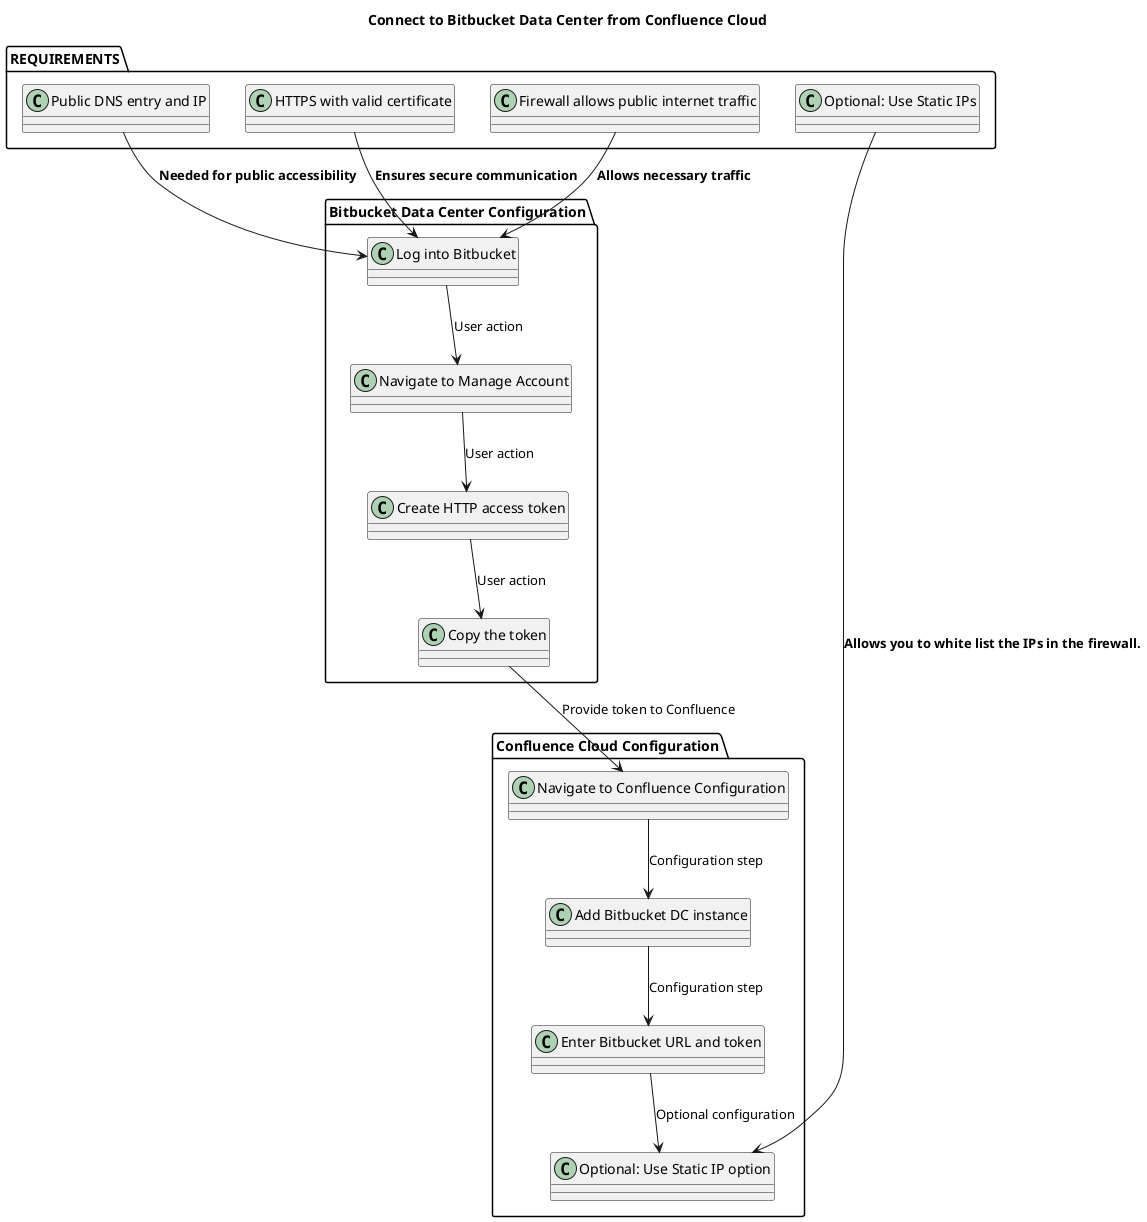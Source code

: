 @startuml
!define RECTANGLE class

!function bold($text)
!$result = "<b>"+ $text +"</b>"
!log Calling bold function with $text. The result is $result
!return $result
!endfunction

title Connect to Bitbucket Data Center from Confluence Cloud

package "REQUIREMENTS" {
  RECTANGLE "Public DNS entry and IP" as Req1
  RECTANGLE "HTTPS with valid certificate" as Req2
  RECTANGLE "Firewall allows public internet traffic" as Req3
  RECTANGLE "Optional: Use Static IPs" as Req4
}

package "Bitbucket Data Center Configuration" {
  RECTANGLE "Log into Bitbucket" as BDC1
  RECTANGLE "Navigate to Manage Account" as BDC2
  RECTANGLE "Create HTTP access token" as BDC3
  RECTANGLE "Copy the token" as BDC4
}

package "Confluence Cloud Configuration" {
  RECTANGLE "Navigate to Confluence Configuration" as CC1
  RECTANGLE "Add Bitbucket DC instance" as CC2
  RECTANGLE "Enter Bitbucket URL and token" as CC3
  RECTANGLE "Optional: Use Static IP option" as CC4
}

Req1 --> BDC1 : bold("Needed for public accessibility")
Req2 --> BDC1 : bold("Ensures secure communication")
Req3 --> BDC1 : bold("Allows necessary traffic")
Req4 --> CC4 : bold("Allows you to white list the IPs in the firewall.")

BDC1 --> BDC2 : "User action"
BDC2 --> BDC3 : "User action"
BDC3 --> BDC4 : "User action"

BDC4 --> CC1 : "Provide token to Confluence"
CC1 --> CC2 : "Configuration step"
CC2 --> CC3 : "Configuration step"
CC3 --> CC4 : "Optional configuration"
@enduml

